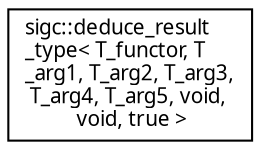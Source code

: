 digraph "Graphical Class Hierarchy"
{
  edge [fontname="Sans",fontsize="10",labelfontname="Sans",labelfontsize="10"];
  node [fontname="Sans",fontsize="10",shape=record];
  rankdir="LR";
  Node1 [label="sigc::deduce_result\l_type\< T_functor, T\l_arg1, T_arg2, T_arg3,\l T_arg4, T_arg5, void,\l void, true \>",height=0.2,width=0.4,color="black", fillcolor="white", style="filled",URL="$structsigc_1_1deduce__result__type_3_01T__functor_00_01T__arg1_00_01T__arg2_00_01T__arg3_00_01T_d8ef7847af7e7170bed8f3a632586811.html",tooltip="Deduce the return type of a functor."];
}
